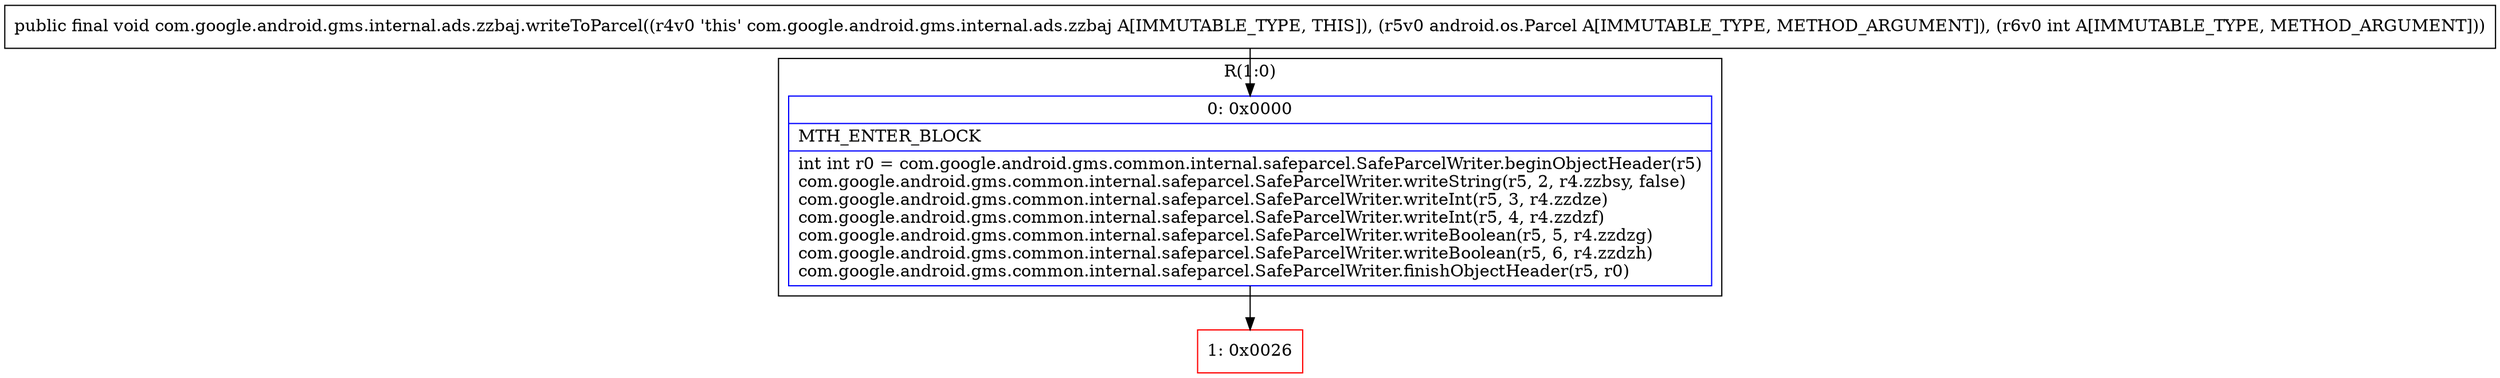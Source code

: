 digraph "CFG forcom.google.android.gms.internal.ads.zzbaj.writeToParcel(Landroid\/os\/Parcel;I)V" {
subgraph cluster_Region_2036133164 {
label = "R(1:0)";
node [shape=record,color=blue];
Node_0 [shape=record,label="{0\:\ 0x0000|MTH_ENTER_BLOCK\l|int int r0 = com.google.android.gms.common.internal.safeparcel.SafeParcelWriter.beginObjectHeader(r5)\lcom.google.android.gms.common.internal.safeparcel.SafeParcelWriter.writeString(r5, 2, r4.zzbsy, false)\lcom.google.android.gms.common.internal.safeparcel.SafeParcelWriter.writeInt(r5, 3, r4.zzdze)\lcom.google.android.gms.common.internal.safeparcel.SafeParcelWriter.writeInt(r5, 4, r4.zzdzf)\lcom.google.android.gms.common.internal.safeparcel.SafeParcelWriter.writeBoolean(r5, 5, r4.zzdzg)\lcom.google.android.gms.common.internal.safeparcel.SafeParcelWriter.writeBoolean(r5, 6, r4.zzdzh)\lcom.google.android.gms.common.internal.safeparcel.SafeParcelWriter.finishObjectHeader(r5, r0)\l}"];
}
Node_1 [shape=record,color=red,label="{1\:\ 0x0026}"];
MethodNode[shape=record,label="{public final void com.google.android.gms.internal.ads.zzbaj.writeToParcel((r4v0 'this' com.google.android.gms.internal.ads.zzbaj A[IMMUTABLE_TYPE, THIS]), (r5v0 android.os.Parcel A[IMMUTABLE_TYPE, METHOD_ARGUMENT]), (r6v0 int A[IMMUTABLE_TYPE, METHOD_ARGUMENT])) }"];
MethodNode -> Node_0;
Node_0 -> Node_1;
}

